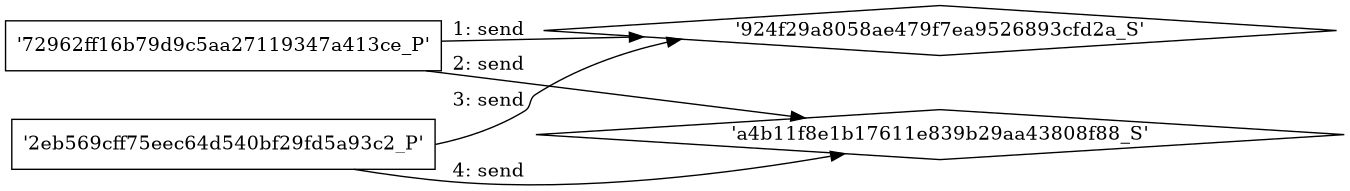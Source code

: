 digraph "D:\Learning\Paper\apt\基于CTI的攻击预警\Dataset\攻击图\ASGfromALLCTI\Threat Spotlight SSHPsychos.dot" {
rankdir="LR"
size="9"
fixedsize="false"
splines="true"
nodesep=0.3
ranksep=0
fontsize=10
overlap="scalexy"
engine= "neato"
	"'924f29a8058ae479f7ea9526893cfd2a_S'" [node_type=Socket shape=diamond]
	"'72962ff16b79d9c5aa27119347a413ce_P'" [node_type=Process shape=box]
	"'72962ff16b79d9c5aa27119347a413ce_P'" -> "'924f29a8058ae479f7ea9526893cfd2a_S'" [label="1: send"]
	"'a4b11f8e1b17611e839b29aa43808f88_S'" [node_type=Socket shape=diamond]
	"'72962ff16b79d9c5aa27119347a413ce_P'" [node_type=Process shape=box]
	"'72962ff16b79d9c5aa27119347a413ce_P'" -> "'a4b11f8e1b17611e839b29aa43808f88_S'" [label="2: send"]
	"'924f29a8058ae479f7ea9526893cfd2a_S'" [node_type=Socket shape=diamond]
	"'2eb569cff75eec64d540bf29fd5a93c2_P'" [node_type=Process shape=box]
	"'2eb569cff75eec64d540bf29fd5a93c2_P'" -> "'924f29a8058ae479f7ea9526893cfd2a_S'" [label="3: send"]
	"'a4b11f8e1b17611e839b29aa43808f88_S'" [node_type=Socket shape=diamond]
	"'2eb569cff75eec64d540bf29fd5a93c2_P'" [node_type=Process shape=box]
	"'2eb569cff75eec64d540bf29fd5a93c2_P'" -> "'a4b11f8e1b17611e839b29aa43808f88_S'" [label="4: send"]
}
